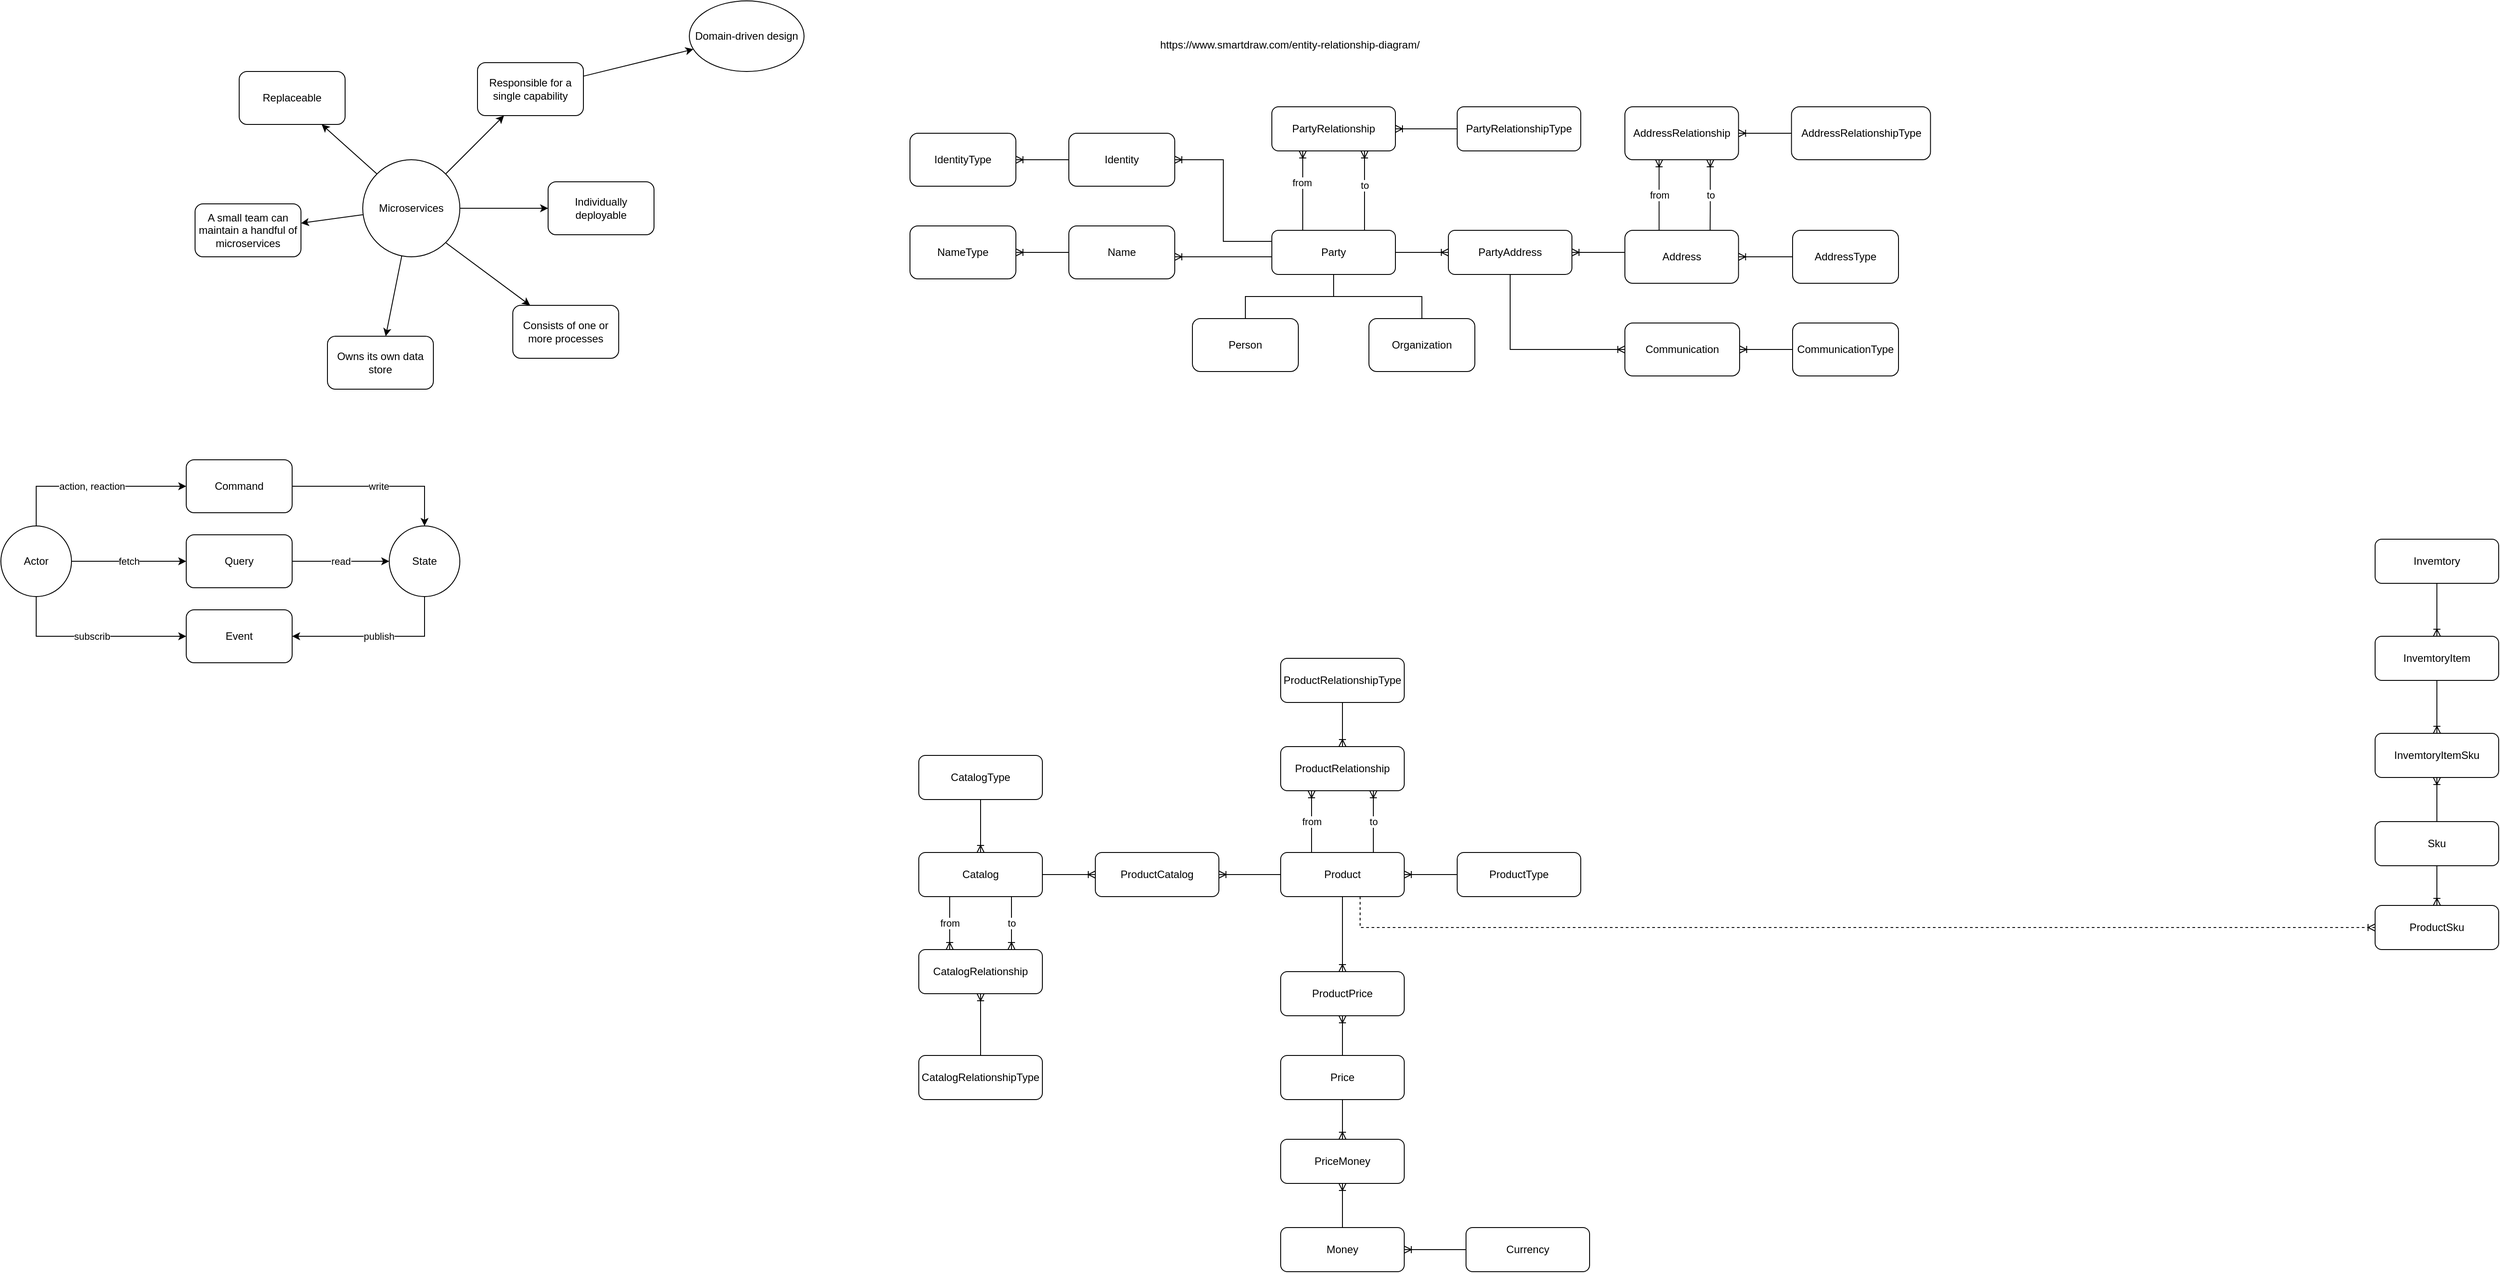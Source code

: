 <mxfile version="16.1.0" type="github">
  <diagram id="LjoO7NFVbJmHt4rmLPar" name="Page-1">
    <mxGraphModel dx="2583" dy="827" grid="1" gridSize="10" guides="1" tooltips="1" connect="1" arrows="1" fold="1" page="1" pageScale="1" pageWidth="1100" pageHeight="850" math="0" shadow="0">
      <root>
        <mxCell id="0" />
        <mxCell id="1" parent="0" />
        <mxCell id="BLckT2Vn7VJcxvCxK2wA-1" value="Party" style="rounded=1;whiteSpace=wrap;html=1;" parent="1" vertex="1">
          <mxGeometry x="400" y="290" width="140" height="50" as="geometry" />
        </mxCell>
        <mxCell id="BLckT2Vn7VJcxvCxK2wA-3" style="edgeStyle=orthogonalEdgeStyle;rounded=0;orthogonalLoop=1;jettySize=auto;html=1;exitX=0.25;exitY=1;exitDx=0;exitDy=0;entryX=0.25;entryY=0;entryDx=0;entryDy=0;endArrow=none;endFill=0;startArrow=ERoneToMany;startFill=0;" parent="1" source="BLckT2Vn7VJcxvCxK2wA-2" target="BLckT2Vn7VJcxvCxK2wA-1" edge="1">
          <mxGeometry relative="1" as="geometry" />
        </mxCell>
        <mxCell id="BLckT2Vn7VJcxvCxK2wA-5" value="from" style="edgeLabel;html=1;align=center;verticalAlign=middle;resizable=0;points=[];" parent="BLckT2Vn7VJcxvCxK2wA-3" vertex="1" connectable="0">
          <mxGeometry x="-0.198" y="-1" relative="1" as="geometry">
            <mxPoint as="offset" />
          </mxGeometry>
        </mxCell>
        <mxCell id="BLckT2Vn7VJcxvCxK2wA-4" style="edgeStyle=orthogonalEdgeStyle;rounded=0;orthogonalLoop=1;jettySize=auto;html=1;exitX=0.75;exitY=1;exitDx=0;exitDy=0;entryX=0.75;entryY=0;entryDx=0;entryDy=0;endArrow=none;endFill=0;startArrow=ERoneToMany;startFill=0;" parent="1" source="BLckT2Vn7VJcxvCxK2wA-2" target="BLckT2Vn7VJcxvCxK2wA-1" edge="1">
          <mxGeometry relative="1" as="geometry" />
        </mxCell>
        <mxCell id="BLckT2Vn7VJcxvCxK2wA-6" value="to" style="edgeLabel;html=1;align=center;verticalAlign=middle;resizable=0;points=[];" parent="BLckT2Vn7VJcxvCxK2wA-4" vertex="1" connectable="0">
          <mxGeometry x="-0.135" relative="1" as="geometry">
            <mxPoint as="offset" />
          </mxGeometry>
        </mxCell>
        <mxCell id="BLckT2Vn7VJcxvCxK2wA-8" style="edgeStyle=orthogonalEdgeStyle;rounded=0;orthogonalLoop=1;jettySize=auto;html=1;entryX=0;entryY=0.5;entryDx=0;entryDy=0;endArrow=none;endFill=0;startArrow=ERoneToMany;startFill=0;" parent="1" source="BLckT2Vn7VJcxvCxK2wA-2" target="BLckT2Vn7VJcxvCxK2wA-7" edge="1">
          <mxGeometry relative="1" as="geometry" />
        </mxCell>
        <mxCell id="BLckT2Vn7VJcxvCxK2wA-2" value="PartyRelationship" style="rounded=1;whiteSpace=wrap;html=1;" parent="1" vertex="1">
          <mxGeometry x="400" y="150" width="140" height="50" as="geometry" />
        </mxCell>
        <mxCell id="BLckT2Vn7VJcxvCxK2wA-7" value="PartyRelationshipType" style="rounded=1;whiteSpace=wrap;html=1;" parent="1" vertex="1">
          <mxGeometry x="610" y="150" width="140" height="50" as="geometry" />
        </mxCell>
        <mxCell id="BLckT2Vn7VJcxvCxK2wA-10" value="https://www.smartdraw.com/entity-relationship-diagram/" style="text;html=1;align=center;verticalAlign=middle;resizable=0;points=[];autosize=1;strokeColor=none;fillColor=none;" parent="1" vertex="1">
          <mxGeometry x="265" y="70" width="310" height="20" as="geometry" />
        </mxCell>
        <mxCell id="BLckT2Vn7VJcxvCxK2wA-13" style="edgeStyle=orthogonalEdgeStyle;rounded=0;orthogonalLoop=1;jettySize=auto;html=1;startArrow=none;startFill=0;endArrow=none;endFill=0;" parent="1" source="BLckT2Vn7VJcxvCxK2wA-11" target="BLckT2Vn7VJcxvCxK2wA-1" edge="1">
          <mxGeometry relative="1" as="geometry" />
        </mxCell>
        <mxCell id="BLckT2Vn7VJcxvCxK2wA-11" value="Person" style="rounded=1;whiteSpace=wrap;html=1;" parent="1" vertex="1">
          <mxGeometry x="310" y="390" width="120" height="60" as="geometry" />
        </mxCell>
        <mxCell id="BLckT2Vn7VJcxvCxK2wA-15" style="edgeStyle=orthogonalEdgeStyle;rounded=0;orthogonalLoop=1;jettySize=auto;html=1;startArrow=none;startFill=0;endArrow=none;endFill=0;" parent="1" source="BLckT2Vn7VJcxvCxK2wA-12" target="BLckT2Vn7VJcxvCxK2wA-1" edge="1">
          <mxGeometry relative="1" as="geometry" />
        </mxCell>
        <mxCell id="BLckT2Vn7VJcxvCxK2wA-12" value="Organization" style="rounded=1;whiteSpace=wrap;html=1;" parent="1" vertex="1">
          <mxGeometry x="510" y="390" width="120" height="60" as="geometry" />
        </mxCell>
        <mxCell id="BLckT2Vn7VJcxvCxK2wA-18" style="edgeStyle=orthogonalEdgeStyle;rounded=0;orthogonalLoop=1;jettySize=auto;html=1;startArrow=ERoneToMany;startFill=0;endArrow=none;endFill=0;" parent="1" source="BLckT2Vn7VJcxvCxK2wA-16" target="BLckT2Vn7VJcxvCxK2wA-1" edge="1">
          <mxGeometry relative="1" as="geometry">
            <Array as="points">
              <mxPoint x="360" y="320" />
              <mxPoint x="360" y="320" />
            </Array>
          </mxGeometry>
        </mxCell>
        <mxCell id="BLckT2Vn7VJcxvCxK2wA-16" value="Name" style="rounded=1;whiteSpace=wrap;html=1;" parent="1" vertex="1">
          <mxGeometry x="170" y="285" width="120" height="60" as="geometry" />
        </mxCell>
        <mxCell id="BLckT2Vn7VJcxvCxK2wA-19" style="edgeStyle=orthogonalEdgeStyle;rounded=0;orthogonalLoop=1;jettySize=auto;html=1;entryX=0;entryY=0.25;entryDx=0;entryDy=0;startArrow=ERoneToMany;startFill=0;endArrow=none;endFill=0;" parent="1" source="BLckT2Vn7VJcxvCxK2wA-17" target="BLckT2Vn7VJcxvCxK2wA-1" edge="1">
          <mxGeometry relative="1" as="geometry" />
        </mxCell>
        <mxCell id="BLckT2Vn7VJcxvCxK2wA-17" value="Identity" style="rounded=1;whiteSpace=wrap;html=1;" parent="1" vertex="1">
          <mxGeometry x="170" y="180" width="120" height="60" as="geometry" />
        </mxCell>
        <mxCell id="BLckT2Vn7VJcxvCxK2wA-33" style="edgeStyle=orthogonalEdgeStyle;rounded=0;orthogonalLoop=1;jettySize=auto;html=1;startArrow=ERoneToMany;startFill=0;endArrow=none;endFill=0;" parent="1" source="BLckT2Vn7VJcxvCxK2wA-20" target="BLckT2Vn7VJcxvCxK2wA-32" edge="1">
          <mxGeometry relative="1" as="geometry" />
        </mxCell>
        <mxCell id="BLckT2Vn7VJcxvCxK2wA-20" value="Address" style="rounded=1;whiteSpace=wrap;html=1;" parent="1" vertex="1">
          <mxGeometry x="800" y="290" width="128.75" height="60" as="geometry" />
        </mxCell>
        <mxCell id="BLckT2Vn7VJcxvCxK2wA-31" style="edgeStyle=orthogonalEdgeStyle;rounded=0;orthogonalLoop=1;jettySize=auto;html=1;startArrow=ERoneToMany;startFill=0;endArrow=none;endFill=0;" parent="1" source="BLckT2Vn7VJcxvCxK2wA-22" target="BLckT2Vn7VJcxvCxK2wA-30" edge="1">
          <mxGeometry relative="1" as="geometry" />
        </mxCell>
        <mxCell id="BLckT2Vn7VJcxvCxK2wA-22" value="Communication" style="rounded=1;whiteSpace=wrap;html=1;" parent="1" vertex="1">
          <mxGeometry x="800" y="395" width="130" height="60" as="geometry" />
        </mxCell>
        <mxCell id="BLckT2Vn7VJcxvCxK2wA-26" style="edgeStyle=orthogonalEdgeStyle;rounded=0;orthogonalLoop=1;jettySize=auto;html=1;startArrow=ERoneToMany;startFill=0;endArrow=none;endFill=0;" parent="1" source="BLckT2Vn7VJcxvCxK2wA-24" target="BLckT2Vn7VJcxvCxK2wA-1" edge="1">
          <mxGeometry relative="1" as="geometry" />
        </mxCell>
        <mxCell id="BLckT2Vn7VJcxvCxK2wA-28" style="edgeStyle=orthogonalEdgeStyle;rounded=0;orthogonalLoop=1;jettySize=auto;html=1;startArrow=ERoneToMany;startFill=0;endArrow=none;endFill=0;" parent="1" source="BLckT2Vn7VJcxvCxK2wA-24" target="BLckT2Vn7VJcxvCxK2wA-20" edge="1">
          <mxGeometry relative="1" as="geometry">
            <Array as="points">
              <mxPoint x="770" y="315" />
              <mxPoint x="770" y="315" />
            </Array>
          </mxGeometry>
        </mxCell>
        <mxCell id="BLckT2Vn7VJcxvCxK2wA-24" value="PartyAddress" style="rounded=1;whiteSpace=wrap;html=1;" parent="1" vertex="1">
          <mxGeometry x="600" y="290" width="140" height="50" as="geometry" />
        </mxCell>
        <mxCell id="BLckT2Vn7VJcxvCxK2wA-29" style="edgeStyle=orthogonalEdgeStyle;rounded=0;orthogonalLoop=1;jettySize=auto;html=1;startArrow=ERoneToMany;startFill=0;endArrow=none;endFill=0;" parent="1" source="BLckT2Vn7VJcxvCxK2wA-22" target="BLckT2Vn7VJcxvCxK2wA-24" edge="1">
          <mxGeometry relative="1" as="geometry">
            <mxPoint x="780" y="345" as="sourcePoint" />
            <mxPoint x="750" y="460" as="targetPoint" />
            <Array as="points">
              <mxPoint x="670" y="425" />
            </Array>
          </mxGeometry>
        </mxCell>
        <mxCell id="BLckT2Vn7VJcxvCxK2wA-30" value="CommunicationType" style="rounded=1;whiteSpace=wrap;html=1;" parent="1" vertex="1">
          <mxGeometry x="990" y="395" width="120" height="60" as="geometry" />
        </mxCell>
        <mxCell id="BLckT2Vn7VJcxvCxK2wA-32" value="AddressType" style="rounded=1;whiteSpace=wrap;html=1;" parent="1" vertex="1">
          <mxGeometry x="990" y="290" width="120" height="60" as="geometry" />
        </mxCell>
        <mxCell id="BLckT2Vn7VJcxvCxK2wA-35" value="from" style="edgeStyle=orthogonalEdgeStyle;rounded=0;orthogonalLoop=1;jettySize=auto;html=1;startArrow=ERoneToMany;startFill=0;endArrow=none;endFill=0;" parent="1" source="BLckT2Vn7VJcxvCxK2wA-34" target="BLckT2Vn7VJcxvCxK2wA-20" edge="1">
          <mxGeometry relative="1" as="geometry">
            <Array as="points">
              <mxPoint x="838.75" y="235" />
              <mxPoint x="838.75" y="235" />
            </Array>
          </mxGeometry>
        </mxCell>
        <mxCell id="BLckT2Vn7VJcxvCxK2wA-36" value="to" style="edgeStyle=orthogonalEdgeStyle;rounded=0;orthogonalLoop=1;jettySize=auto;html=1;entryX=0.75;entryY=0;entryDx=0;entryDy=0;startArrow=ERoneToMany;startFill=0;endArrow=none;endFill=0;" parent="1" source="BLckT2Vn7VJcxvCxK2wA-34" target="BLckT2Vn7VJcxvCxK2wA-20" edge="1">
          <mxGeometry relative="1" as="geometry">
            <Array as="points">
              <mxPoint x="896.75" y="265" />
              <mxPoint x="896.75" y="265" />
            </Array>
          </mxGeometry>
        </mxCell>
        <mxCell id="BLckT2Vn7VJcxvCxK2wA-38" style="edgeStyle=orthogonalEdgeStyle;rounded=0;orthogonalLoop=1;jettySize=auto;html=1;exitX=1;exitY=0.5;exitDx=0;exitDy=0;startArrow=ERoneToMany;startFill=0;endArrow=none;endFill=0;" parent="1" source="BLckT2Vn7VJcxvCxK2wA-34" target="BLckT2Vn7VJcxvCxK2wA-37" edge="1">
          <mxGeometry relative="1" as="geometry" />
        </mxCell>
        <mxCell id="BLckT2Vn7VJcxvCxK2wA-34" value="AddressRelationship" style="rounded=1;whiteSpace=wrap;html=1;" parent="1" vertex="1">
          <mxGeometry x="800" y="150" width="128.75" height="60" as="geometry" />
        </mxCell>
        <mxCell id="BLckT2Vn7VJcxvCxK2wA-37" value="AddressRelationshipType" style="rounded=1;whiteSpace=wrap;html=1;" parent="1" vertex="1">
          <mxGeometry x="988.75" y="150" width="157.5" height="60" as="geometry" />
        </mxCell>
        <mxCell id="BLckT2Vn7VJcxvCxK2wA-40" style="edgeStyle=orthogonalEdgeStyle;rounded=0;orthogonalLoop=1;jettySize=auto;html=1;startArrow=ERoneToMany;startFill=0;endArrow=none;endFill=0;" parent="1" source="BLckT2Vn7VJcxvCxK2wA-39" target="BLckT2Vn7VJcxvCxK2wA-17" edge="1">
          <mxGeometry relative="1" as="geometry" />
        </mxCell>
        <mxCell id="BLckT2Vn7VJcxvCxK2wA-39" value="IdentityType" style="rounded=1;whiteSpace=wrap;html=1;" parent="1" vertex="1">
          <mxGeometry x="-10" y="180" width="120" height="60" as="geometry" />
        </mxCell>
        <mxCell id="BLckT2Vn7VJcxvCxK2wA-42" style="edgeStyle=orthogonalEdgeStyle;rounded=0;orthogonalLoop=1;jettySize=auto;html=1;startArrow=ERoneToMany;startFill=0;endArrow=none;endFill=0;" parent="1" source="BLckT2Vn7VJcxvCxK2wA-41" target="BLckT2Vn7VJcxvCxK2wA-16" edge="1">
          <mxGeometry relative="1" as="geometry" />
        </mxCell>
        <mxCell id="BLckT2Vn7VJcxvCxK2wA-41" value="NameType" style="rounded=1;whiteSpace=wrap;html=1;" parent="1" vertex="1">
          <mxGeometry x="-10" y="285" width="120" height="60" as="geometry" />
        </mxCell>
        <mxCell id="0R7QLWv_NO9CNXAiDbuL-11" style="rounded=0;orthogonalLoop=1;jettySize=auto;html=1;exitX=1;exitY=0;exitDx=0;exitDy=0;" parent="1" source="0R7QLWv_NO9CNXAiDbuL-3" target="0R7QLWv_NO9CNXAiDbuL-5" edge="1">
          <mxGeometry relative="1" as="geometry" />
        </mxCell>
        <mxCell id="0R7QLWv_NO9CNXAiDbuL-12" style="edgeStyle=none;rounded=0;orthogonalLoop=1;jettySize=auto;html=1;exitX=0;exitY=0;exitDx=0;exitDy=0;" parent="1" source="0R7QLWv_NO9CNXAiDbuL-3" target="0R7QLWv_NO9CNXAiDbuL-9" edge="1">
          <mxGeometry relative="1" as="geometry" />
        </mxCell>
        <mxCell id="0R7QLWv_NO9CNXAiDbuL-13" style="edgeStyle=none;rounded=0;orthogonalLoop=1;jettySize=auto;html=1;" parent="1" source="0R7QLWv_NO9CNXAiDbuL-3" target="0R7QLWv_NO9CNXAiDbuL-8" edge="1">
          <mxGeometry relative="1" as="geometry" />
        </mxCell>
        <mxCell id="0R7QLWv_NO9CNXAiDbuL-14" style="edgeStyle=none;rounded=0;orthogonalLoop=1;jettySize=auto;html=1;" parent="1" source="0R7QLWv_NO9CNXAiDbuL-3" target="0R7QLWv_NO9CNXAiDbuL-7" edge="1">
          <mxGeometry relative="1" as="geometry" />
        </mxCell>
        <mxCell id="0R7QLWv_NO9CNXAiDbuL-15" style="edgeStyle=none;rounded=0;orthogonalLoop=1;jettySize=auto;html=1;exitX=1;exitY=1;exitDx=0;exitDy=0;" parent="1" source="0R7QLWv_NO9CNXAiDbuL-3" target="0R7QLWv_NO9CNXAiDbuL-6" edge="1">
          <mxGeometry relative="1" as="geometry" />
        </mxCell>
        <mxCell id="0R7QLWv_NO9CNXAiDbuL-16" style="edgeStyle=none;rounded=0;orthogonalLoop=1;jettySize=auto;html=1;" parent="1" source="0R7QLWv_NO9CNXAiDbuL-3" target="0R7QLWv_NO9CNXAiDbuL-4" edge="1">
          <mxGeometry relative="1" as="geometry" />
        </mxCell>
        <mxCell id="0R7QLWv_NO9CNXAiDbuL-3" value="Microservices" style="ellipse;whiteSpace=wrap;html=1;aspect=fixed;" parent="1" vertex="1">
          <mxGeometry x="-630" y="210" width="110" height="110" as="geometry" />
        </mxCell>
        <mxCell id="0R7QLWv_NO9CNXAiDbuL-4" value="Individually deployable" style="rounded=1;whiteSpace=wrap;html=1;" parent="1" vertex="1">
          <mxGeometry x="-420" y="235" width="120" height="60" as="geometry" />
        </mxCell>
        <mxCell id="0R7QLWv_NO9CNXAiDbuL-18" style="edgeStyle=none;rounded=0;orthogonalLoop=1;jettySize=auto;html=1;" parent="1" source="0R7QLWv_NO9CNXAiDbuL-5" target="0R7QLWv_NO9CNXAiDbuL-17" edge="1">
          <mxGeometry relative="1" as="geometry" />
        </mxCell>
        <mxCell id="0R7QLWv_NO9CNXAiDbuL-5" value="Responsible for a single capability" style="rounded=1;whiteSpace=wrap;html=1;" parent="1" vertex="1">
          <mxGeometry x="-500" y="100" width="120" height="60" as="geometry" />
        </mxCell>
        <mxCell id="0R7QLWv_NO9CNXAiDbuL-6" value="Consists of one or more processes" style="rounded=1;whiteSpace=wrap;html=1;" parent="1" vertex="1">
          <mxGeometry x="-460" y="375" width="120" height="60" as="geometry" />
        </mxCell>
        <mxCell id="0R7QLWv_NO9CNXAiDbuL-7" value="Owns its own data store" style="rounded=1;whiteSpace=wrap;html=1;" parent="1" vertex="1">
          <mxGeometry x="-670" y="410" width="120" height="60" as="geometry" />
        </mxCell>
        <mxCell id="0R7QLWv_NO9CNXAiDbuL-8" value="A small team can maintain a handful of microservices" style="rounded=1;whiteSpace=wrap;html=1;" parent="1" vertex="1">
          <mxGeometry x="-820" y="260" width="120" height="60" as="geometry" />
        </mxCell>
        <mxCell id="0R7QLWv_NO9CNXAiDbuL-9" value="Replaceable" style="rounded=1;whiteSpace=wrap;html=1;" parent="1" vertex="1">
          <mxGeometry x="-770" y="110" width="120" height="60" as="geometry" />
        </mxCell>
        <mxCell id="0R7QLWv_NO9CNXAiDbuL-17" value="Domain-driven design" style="ellipse;whiteSpace=wrap;html=1;" parent="1" vertex="1">
          <mxGeometry x="-260" y="30" width="130" height="80" as="geometry" />
        </mxCell>
        <mxCell id="0R7QLWv_NO9CNXAiDbuL-87" style="edgeStyle=orthogonalEdgeStyle;rounded=0;orthogonalLoop=1;jettySize=auto;html=1;startArrow=ERoneToMany;startFill=0;endArrow=none;endFill=0;" parent="1" source="0R7QLWv_NO9CNXAiDbuL-19" target="0R7QLWv_NO9CNXAiDbuL-86" edge="1">
          <mxGeometry relative="1" as="geometry" />
        </mxCell>
        <mxCell id="0R7QLWv_NO9CNXAiDbuL-19" value="Product" style="rounded=1;whiteSpace=wrap;html=1;" parent="1" vertex="1">
          <mxGeometry x="410" y="995" width="140" height="50" as="geometry" />
        </mxCell>
        <mxCell id="0R7QLWv_NO9CNXAiDbuL-31" value="from" style="edgeStyle=orthogonalEdgeStyle;rounded=0;orthogonalLoop=1;jettySize=auto;html=1;exitX=0.25;exitY=1;exitDx=0;exitDy=0;entryX=0.25;entryY=0;entryDx=0;entryDy=0;startArrow=ERoneToMany;startFill=0;endArrow=none;endFill=0;" parent="1" source="0R7QLWv_NO9CNXAiDbuL-26" target="0R7QLWv_NO9CNXAiDbuL-19" edge="1">
          <mxGeometry relative="1" as="geometry" />
        </mxCell>
        <mxCell id="0R7QLWv_NO9CNXAiDbuL-32" value="to" style="edgeStyle=orthogonalEdgeStyle;rounded=0;orthogonalLoop=1;jettySize=auto;html=1;exitX=0.75;exitY=1;exitDx=0;exitDy=0;entryX=0.75;entryY=0;entryDx=0;entryDy=0;startArrow=ERoneToMany;startFill=0;endArrow=none;endFill=0;" parent="1" source="0R7QLWv_NO9CNXAiDbuL-26" target="0R7QLWv_NO9CNXAiDbuL-19" edge="1">
          <mxGeometry relative="1" as="geometry" />
        </mxCell>
        <mxCell id="0R7QLWv_NO9CNXAiDbuL-35" style="edgeStyle=orthogonalEdgeStyle;rounded=0;orthogonalLoop=1;jettySize=auto;html=1;startArrow=ERoneToMany;startFill=0;endArrow=none;endFill=0;" parent="1" source="0R7QLWv_NO9CNXAiDbuL-26" target="0R7QLWv_NO9CNXAiDbuL-33" edge="1">
          <mxGeometry relative="1" as="geometry" />
        </mxCell>
        <mxCell id="0R7QLWv_NO9CNXAiDbuL-26" value="ProductRelationship" style="rounded=1;whiteSpace=wrap;html=1;" parent="1" vertex="1">
          <mxGeometry x="410" y="875" width="140" height="50" as="geometry" />
        </mxCell>
        <mxCell id="0R7QLWv_NO9CNXAiDbuL-33" value="ProductRelationshipType" style="rounded=1;whiteSpace=wrap;html=1;" parent="1" vertex="1">
          <mxGeometry x="410" y="775" width="140" height="50" as="geometry" />
        </mxCell>
        <mxCell id="0R7QLWv_NO9CNXAiDbuL-42" style="edgeStyle=orthogonalEdgeStyle;rounded=0;orthogonalLoop=1;jettySize=auto;html=1;exitX=0.5;exitY=0;exitDx=0;exitDy=0;entryX=0.5;entryY=1;entryDx=0;entryDy=0;startArrow=ERoneToMany;startFill=0;endArrow=none;endFill=0;" parent="1" source="0R7QLWv_NO9CNXAiDbuL-36" target="0R7QLWv_NO9CNXAiDbuL-41" edge="1">
          <mxGeometry relative="1" as="geometry" />
        </mxCell>
        <mxCell id="0R7QLWv_NO9CNXAiDbuL-36" value="Catalog" style="rounded=1;whiteSpace=wrap;html=1;" parent="1" vertex="1">
          <mxGeometry y="995" width="140" height="50" as="geometry" />
        </mxCell>
        <mxCell id="0R7QLWv_NO9CNXAiDbuL-38" style="edgeStyle=orthogonalEdgeStyle;rounded=0;orthogonalLoop=1;jettySize=auto;html=1;startArrow=ERoneToMany;startFill=0;endArrow=none;endFill=0;" parent="1" source="0R7QLWv_NO9CNXAiDbuL-37" target="0R7QLWv_NO9CNXAiDbuL-19" edge="1">
          <mxGeometry relative="1" as="geometry" />
        </mxCell>
        <mxCell id="0R7QLWv_NO9CNXAiDbuL-39" style="edgeStyle=orthogonalEdgeStyle;rounded=0;orthogonalLoop=1;jettySize=auto;html=1;startArrow=ERoneToMany;startFill=0;endArrow=none;endFill=0;" parent="1" source="0R7QLWv_NO9CNXAiDbuL-37" target="0R7QLWv_NO9CNXAiDbuL-36" edge="1">
          <mxGeometry relative="1" as="geometry" />
        </mxCell>
        <mxCell id="0R7QLWv_NO9CNXAiDbuL-37" value="ProductCatalog" style="rounded=1;whiteSpace=wrap;html=1;" parent="1" vertex="1">
          <mxGeometry x="200" y="995" width="140" height="50" as="geometry" />
        </mxCell>
        <mxCell id="0R7QLWv_NO9CNXAiDbuL-41" value="CatalogType" style="rounded=1;whiteSpace=wrap;html=1;" parent="1" vertex="1">
          <mxGeometry y="885" width="140" height="50" as="geometry" />
        </mxCell>
        <mxCell id="0R7QLWv_NO9CNXAiDbuL-43" value="Price" style="rounded=1;whiteSpace=wrap;html=1;" parent="1" vertex="1">
          <mxGeometry x="410" y="1225" width="140" height="50" as="geometry" />
        </mxCell>
        <mxCell id="0R7QLWv_NO9CNXAiDbuL-50" style="edgeStyle=orthogonalEdgeStyle;rounded=0;orthogonalLoop=1;jettySize=auto;html=1;startArrow=ERoneToMany;startFill=0;endArrow=none;endFill=0;" parent="1" source="0R7QLWv_NO9CNXAiDbuL-44" target="0R7QLWv_NO9CNXAiDbuL-43" edge="1">
          <mxGeometry relative="1" as="geometry" />
        </mxCell>
        <mxCell id="0R7QLWv_NO9CNXAiDbuL-84" style="edgeStyle=orthogonalEdgeStyle;rounded=0;orthogonalLoop=1;jettySize=auto;html=1;startArrow=ERoneToMany;startFill=0;endArrow=none;endFill=0;" parent="1" source="0R7QLWv_NO9CNXAiDbuL-44" target="0R7QLWv_NO9CNXAiDbuL-19" edge="1">
          <mxGeometry relative="1" as="geometry" />
        </mxCell>
        <mxCell id="0R7QLWv_NO9CNXAiDbuL-44" value="ProductPrice" style="rounded=1;whiteSpace=wrap;html=1;" parent="1" vertex="1">
          <mxGeometry x="410" y="1130" width="140" height="50" as="geometry" />
        </mxCell>
        <mxCell id="0R7QLWv_NO9CNXAiDbuL-56" value="from" style="edgeStyle=orthogonalEdgeStyle;rounded=0;orthogonalLoop=1;jettySize=auto;html=1;exitX=0.25;exitY=0;exitDx=0;exitDy=0;entryX=0.25;entryY=1;entryDx=0;entryDy=0;startArrow=ERoneToMany;startFill=0;endArrow=none;endFill=0;" parent="1" source="0R7QLWv_NO9CNXAiDbuL-55" target="0R7QLWv_NO9CNXAiDbuL-36" edge="1">
          <mxGeometry relative="1" as="geometry" />
        </mxCell>
        <mxCell id="0R7QLWv_NO9CNXAiDbuL-57" value="to" style="edgeStyle=orthogonalEdgeStyle;rounded=0;orthogonalLoop=1;jettySize=auto;html=1;exitX=0.75;exitY=0;exitDx=0;exitDy=0;entryX=0.75;entryY=1;entryDx=0;entryDy=0;startArrow=ERoneToMany;startFill=0;endArrow=none;endFill=0;" parent="1" source="0R7QLWv_NO9CNXAiDbuL-55" target="0R7QLWv_NO9CNXAiDbuL-36" edge="1">
          <mxGeometry relative="1" as="geometry" />
        </mxCell>
        <mxCell id="0R7QLWv_NO9CNXAiDbuL-59" style="edgeStyle=orthogonalEdgeStyle;rounded=0;orthogonalLoop=1;jettySize=auto;html=1;exitX=0.5;exitY=1;exitDx=0;exitDy=0;entryX=0.5;entryY=0;entryDx=0;entryDy=0;startArrow=ERoneToMany;startFill=0;endArrow=none;endFill=0;" parent="1" source="0R7QLWv_NO9CNXAiDbuL-55" target="0R7QLWv_NO9CNXAiDbuL-58" edge="1">
          <mxGeometry relative="1" as="geometry" />
        </mxCell>
        <mxCell id="0R7QLWv_NO9CNXAiDbuL-55" value="CatalogRelationship" style="rounded=1;whiteSpace=wrap;html=1;" parent="1" vertex="1">
          <mxGeometry y="1105" width="140" height="50" as="geometry" />
        </mxCell>
        <mxCell id="0R7QLWv_NO9CNXAiDbuL-58" value="CatalogRelationshipType" style="rounded=1;whiteSpace=wrap;html=1;" parent="1" vertex="1">
          <mxGeometry y="1225" width="140" height="50" as="geometry" />
        </mxCell>
        <mxCell id="0R7QLWv_NO9CNXAiDbuL-67" style="edgeStyle=orthogonalEdgeStyle;rounded=0;orthogonalLoop=1;jettySize=auto;html=1;startArrow=ERoneToMany;startFill=0;endArrow=none;endFill=0;" parent="1" source="0R7QLWv_NO9CNXAiDbuL-61" target="0R7QLWv_NO9CNXAiDbuL-66" edge="1">
          <mxGeometry relative="1" as="geometry" />
        </mxCell>
        <mxCell id="0R7QLWv_NO9CNXAiDbuL-61" value="Money" style="rounded=1;whiteSpace=wrap;html=1;" parent="1" vertex="1">
          <mxGeometry x="410" y="1420" width="140" height="50" as="geometry" />
        </mxCell>
        <mxCell id="0R7QLWv_NO9CNXAiDbuL-66" value="Currency" style="rounded=1;whiteSpace=wrap;html=1;" parent="1" vertex="1">
          <mxGeometry x="620" y="1420" width="140" height="50" as="geometry" />
        </mxCell>
        <mxCell id="0R7QLWv_NO9CNXAiDbuL-69" style="edgeStyle=orthogonalEdgeStyle;rounded=0;orthogonalLoop=1;jettySize=auto;html=1;exitX=0.5;exitY=0;exitDx=0;exitDy=0;entryX=0.5;entryY=1;entryDx=0;entryDy=0;startArrow=ERoneToMany;startFill=0;endArrow=none;endFill=0;" parent="1" source="0R7QLWv_NO9CNXAiDbuL-68" target="0R7QLWv_NO9CNXAiDbuL-43" edge="1">
          <mxGeometry relative="1" as="geometry" />
        </mxCell>
        <mxCell id="0R7QLWv_NO9CNXAiDbuL-70" style="edgeStyle=orthogonalEdgeStyle;rounded=0;orthogonalLoop=1;jettySize=auto;html=1;exitX=0.5;exitY=1;exitDx=0;exitDy=0;startArrow=ERoneToMany;startFill=0;endArrow=none;endFill=0;" parent="1" source="0R7QLWv_NO9CNXAiDbuL-68" target="0R7QLWv_NO9CNXAiDbuL-61" edge="1">
          <mxGeometry relative="1" as="geometry" />
        </mxCell>
        <mxCell id="0R7QLWv_NO9CNXAiDbuL-68" value="PriceMoney" style="rounded=1;whiteSpace=wrap;html=1;" parent="1" vertex="1">
          <mxGeometry x="410" y="1320" width="140" height="50" as="geometry" />
        </mxCell>
        <mxCell id="0R7QLWv_NO9CNXAiDbuL-74" value="" style="edgeStyle=orthogonalEdgeStyle;rounded=0;orthogonalLoop=1;jettySize=auto;html=1;startArrow=ERoneToMany;startFill=0;endArrow=none;endFill=0;" parent="1" source="0R7QLWv_NO9CNXAiDbuL-71" target="0R7QLWv_NO9CNXAiDbuL-72" edge="1">
          <mxGeometry relative="1" as="geometry">
            <Array as="points" />
          </mxGeometry>
        </mxCell>
        <mxCell id="0R7QLWv_NO9CNXAiDbuL-83" style="edgeStyle=orthogonalEdgeStyle;rounded=0;orthogonalLoop=1;jettySize=auto;html=1;entryX=0.5;entryY=1;entryDx=0;entryDy=0;startArrow=ERoneToMany;startFill=0;endArrow=none;endFill=0;" parent="1" source="0R7QLWv_NO9CNXAiDbuL-71" target="0R7QLWv_NO9CNXAiDbuL-79" edge="1">
          <mxGeometry relative="1" as="geometry" />
        </mxCell>
        <mxCell id="0R7QLWv_NO9CNXAiDbuL-71" value="InvemtoryItemSku" style="rounded=1;whiteSpace=wrap;html=1;" parent="1" vertex="1">
          <mxGeometry x="1650" y="860" width="140" height="50" as="geometry" />
        </mxCell>
        <mxCell id="0R7QLWv_NO9CNXAiDbuL-72" value="Sku" style="rounded=1;whiteSpace=wrap;html=1;" parent="1" vertex="1">
          <mxGeometry x="1650" y="960" width="140" height="50" as="geometry" />
        </mxCell>
        <mxCell id="0R7QLWv_NO9CNXAiDbuL-76" style="edgeStyle=orthogonalEdgeStyle;rounded=0;orthogonalLoop=1;jettySize=auto;html=1;startArrow=ERoneToMany;startFill=0;endArrow=none;endFill=0;" parent="1" source="0R7QLWv_NO9CNXAiDbuL-75" target="0R7QLWv_NO9CNXAiDbuL-72" edge="1">
          <mxGeometry relative="1" as="geometry" />
        </mxCell>
        <mxCell id="0R7QLWv_NO9CNXAiDbuL-78" style="edgeStyle=orthogonalEdgeStyle;rounded=0;orthogonalLoop=1;jettySize=auto;html=1;startArrow=ERoneToMany;startFill=0;endArrow=none;endFill=0;dashed=1;" parent="1" source="0R7QLWv_NO9CNXAiDbuL-75" target="0R7QLWv_NO9CNXAiDbuL-19" edge="1">
          <mxGeometry relative="1" as="geometry">
            <Array as="points">
              <mxPoint x="500" y="1080" />
            </Array>
          </mxGeometry>
        </mxCell>
        <mxCell id="0R7QLWv_NO9CNXAiDbuL-75" value="ProductSku" style="rounded=1;whiteSpace=wrap;html=1;" parent="1" vertex="1">
          <mxGeometry x="1650" y="1055" width="140" height="50" as="geometry" />
        </mxCell>
        <mxCell id="0R7QLWv_NO9CNXAiDbuL-82" style="edgeStyle=orthogonalEdgeStyle;rounded=0;orthogonalLoop=1;jettySize=auto;html=1;entryX=0.5;entryY=1;entryDx=0;entryDy=0;startArrow=ERoneToMany;startFill=0;endArrow=none;endFill=0;" parent="1" source="0R7QLWv_NO9CNXAiDbuL-79" target="0R7QLWv_NO9CNXAiDbuL-80" edge="1">
          <mxGeometry relative="1" as="geometry" />
        </mxCell>
        <mxCell id="0R7QLWv_NO9CNXAiDbuL-79" value="InvemtoryItem" style="rounded=1;whiteSpace=wrap;html=1;" parent="1" vertex="1">
          <mxGeometry x="1650" y="750" width="140" height="50" as="geometry" />
        </mxCell>
        <mxCell id="0R7QLWv_NO9CNXAiDbuL-80" value="Invemtory" style="rounded=1;whiteSpace=wrap;html=1;" parent="1" vertex="1">
          <mxGeometry x="1650" y="640" width="140" height="50" as="geometry" />
        </mxCell>
        <mxCell id="0R7QLWv_NO9CNXAiDbuL-86" value="ProductType" style="rounded=1;whiteSpace=wrap;html=1;" parent="1" vertex="1">
          <mxGeometry x="610" y="995" width="140" height="50" as="geometry" />
        </mxCell>
        <mxCell id="sLb7pRFxct9kiZcdHMKb-15" value="write" style="edgeStyle=orthogonalEdgeStyle;rounded=0;orthogonalLoop=1;jettySize=auto;html=1;" edge="1" parent="1" source="sLb7pRFxct9kiZcdHMKb-9" target="sLb7pRFxct9kiZcdHMKb-12">
          <mxGeometry relative="1" as="geometry" />
        </mxCell>
        <mxCell id="sLb7pRFxct9kiZcdHMKb-9" value="Command" style="rounded=1;whiteSpace=wrap;html=1;" vertex="1" parent="1">
          <mxGeometry x="-830" y="550" width="120" height="60" as="geometry" />
        </mxCell>
        <mxCell id="sLb7pRFxct9kiZcdHMKb-14" value="read" style="edgeStyle=orthogonalEdgeStyle;rounded=0;orthogonalLoop=1;jettySize=auto;html=1;" edge="1" parent="1" source="sLb7pRFxct9kiZcdHMKb-10" target="sLb7pRFxct9kiZcdHMKb-12">
          <mxGeometry relative="1" as="geometry" />
        </mxCell>
        <mxCell id="sLb7pRFxct9kiZcdHMKb-10" value="Query" style="rounded=1;whiteSpace=wrap;html=1;" vertex="1" parent="1">
          <mxGeometry x="-830" y="635" width="120" height="60" as="geometry" />
        </mxCell>
        <mxCell id="sLb7pRFxct9kiZcdHMKb-11" value="Event" style="rounded=1;whiteSpace=wrap;html=1;" vertex="1" parent="1">
          <mxGeometry x="-830" y="720" width="120" height="60" as="geometry" />
        </mxCell>
        <mxCell id="sLb7pRFxct9kiZcdHMKb-16" value="publish" style="edgeStyle=orthogonalEdgeStyle;rounded=0;orthogonalLoop=1;jettySize=auto;html=1;entryX=1;entryY=0.5;entryDx=0;entryDy=0;" edge="1" parent="1" source="sLb7pRFxct9kiZcdHMKb-12" target="sLb7pRFxct9kiZcdHMKb-11">
          <mxGeometry relative="1" as="geometry">
            <Array as="points">
              <mxPoint x="-560" y="750" />
            </Array>
          </mxGeometry>
        </mxCell>
        <mxCell id="sLb7pRFxct9kiZcdHMKb-12" value="State" style="ellipse;whiteSpace=wrap;html=1;aspect=fixed;" vertex="1" parent="1">
          <mxGeometry x="-600" y="625" width="80" height="80" as="geometry" />
        </mxCell>
        <mxCell id="sLb7pRFxct9kiZcdHMKb-18" value="action, reaction" style="edgeStyle=orthogonalEdgeStyle;rounded=0;orthogonalLoop=1;jettySize=auto;html=1;" edge="1" parent="1" source="sLb7pRFxct9kiZcdHMKb-17" target="sLb7pRFxct9kiZcdHMKb-9">
          <mxGeometry relative="1" as="geometry">
            <Array as="points">
              <mxPoint x="-1000" y="580" />
            </Array>
          </mxGeometry>
        </mxCell>
        <mxCell id="sLb7pRFxct9kiZcdHMKb-19" value="fetch" style="edgeStyle=orthogonalEdgeStyle;rounded=0;orthogonalLoop=1;jettySize=auto;html=1;" edge="1" parent="1" source="sLb7pRFxct9kiZcdHMKb-17" target="sLb7pRFxct9kiZcdHMKb-10">
          <mxGeometry relative="1" as="geometry" />
        </mxCell>
        <mxCell id="sLb7pRFxct9kiZcdHMKb-21" value="subscrib" style="edgeStyle=orthogonalEdgeStyle;rounded=0;orthogonalLoop=1;jettySize=auto;html=1;entryX=0;entryY=0.5;entryDx=0;entryDy=0;" edge="1" parent="1" source="sLb7pRFxct9kiZcdHMKb-17" target="sLb7pRFxct9kiZcdHMKb-11">
          <mxGeometry relative="1" as="geometry">
            <Array as="points">
              <mxPoint x="-1000" y="750" />
            </Array>
          </mxGeometry>
        </mxCell>
        <mxCell id="sLb7pRFxct9kiZcdHMKb-17" value="Actor" style="ellipse;whiteSpace=wrap;html=1;aspect=fixed;" vertex="1" parent="1">
          <mxGeometry x="-1040" y="625" width="80" height="80" as="geometry" />
        </mxCell>
      </root>
    </mxGraphModel>
  </diagram>
</mxfile>
